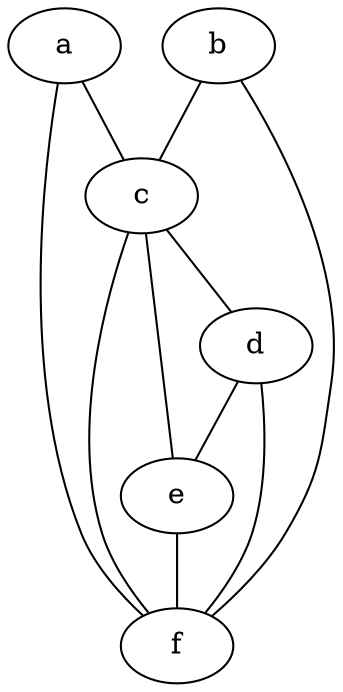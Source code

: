 digraph "SSG" {
	N0[shape=ellipse, label="a"]
	N1[shape=ellipse, label="b"]
	N2[shape=ellipse, label="c"]
	N3[shape=ellipse, label="d"]
	N4[shape=ellipse, label="e"]
	N5[shape=ellipse, label="f"]
	N0 -> N2 [dir=none]
	N0 -> N5 [dir=none]
	N1 -> N2 [dir=none]
	N1 -> N5 [dir=none]
	N2 -> N3 [dir=none]
	N2 -> N4 [dir=none]
	N2 -> N5 [dir=none]
	N3 -> N4 [dir=none]
	N3 -> N5 [dir=none]
	N4 -> N5 [dir=none]
}
